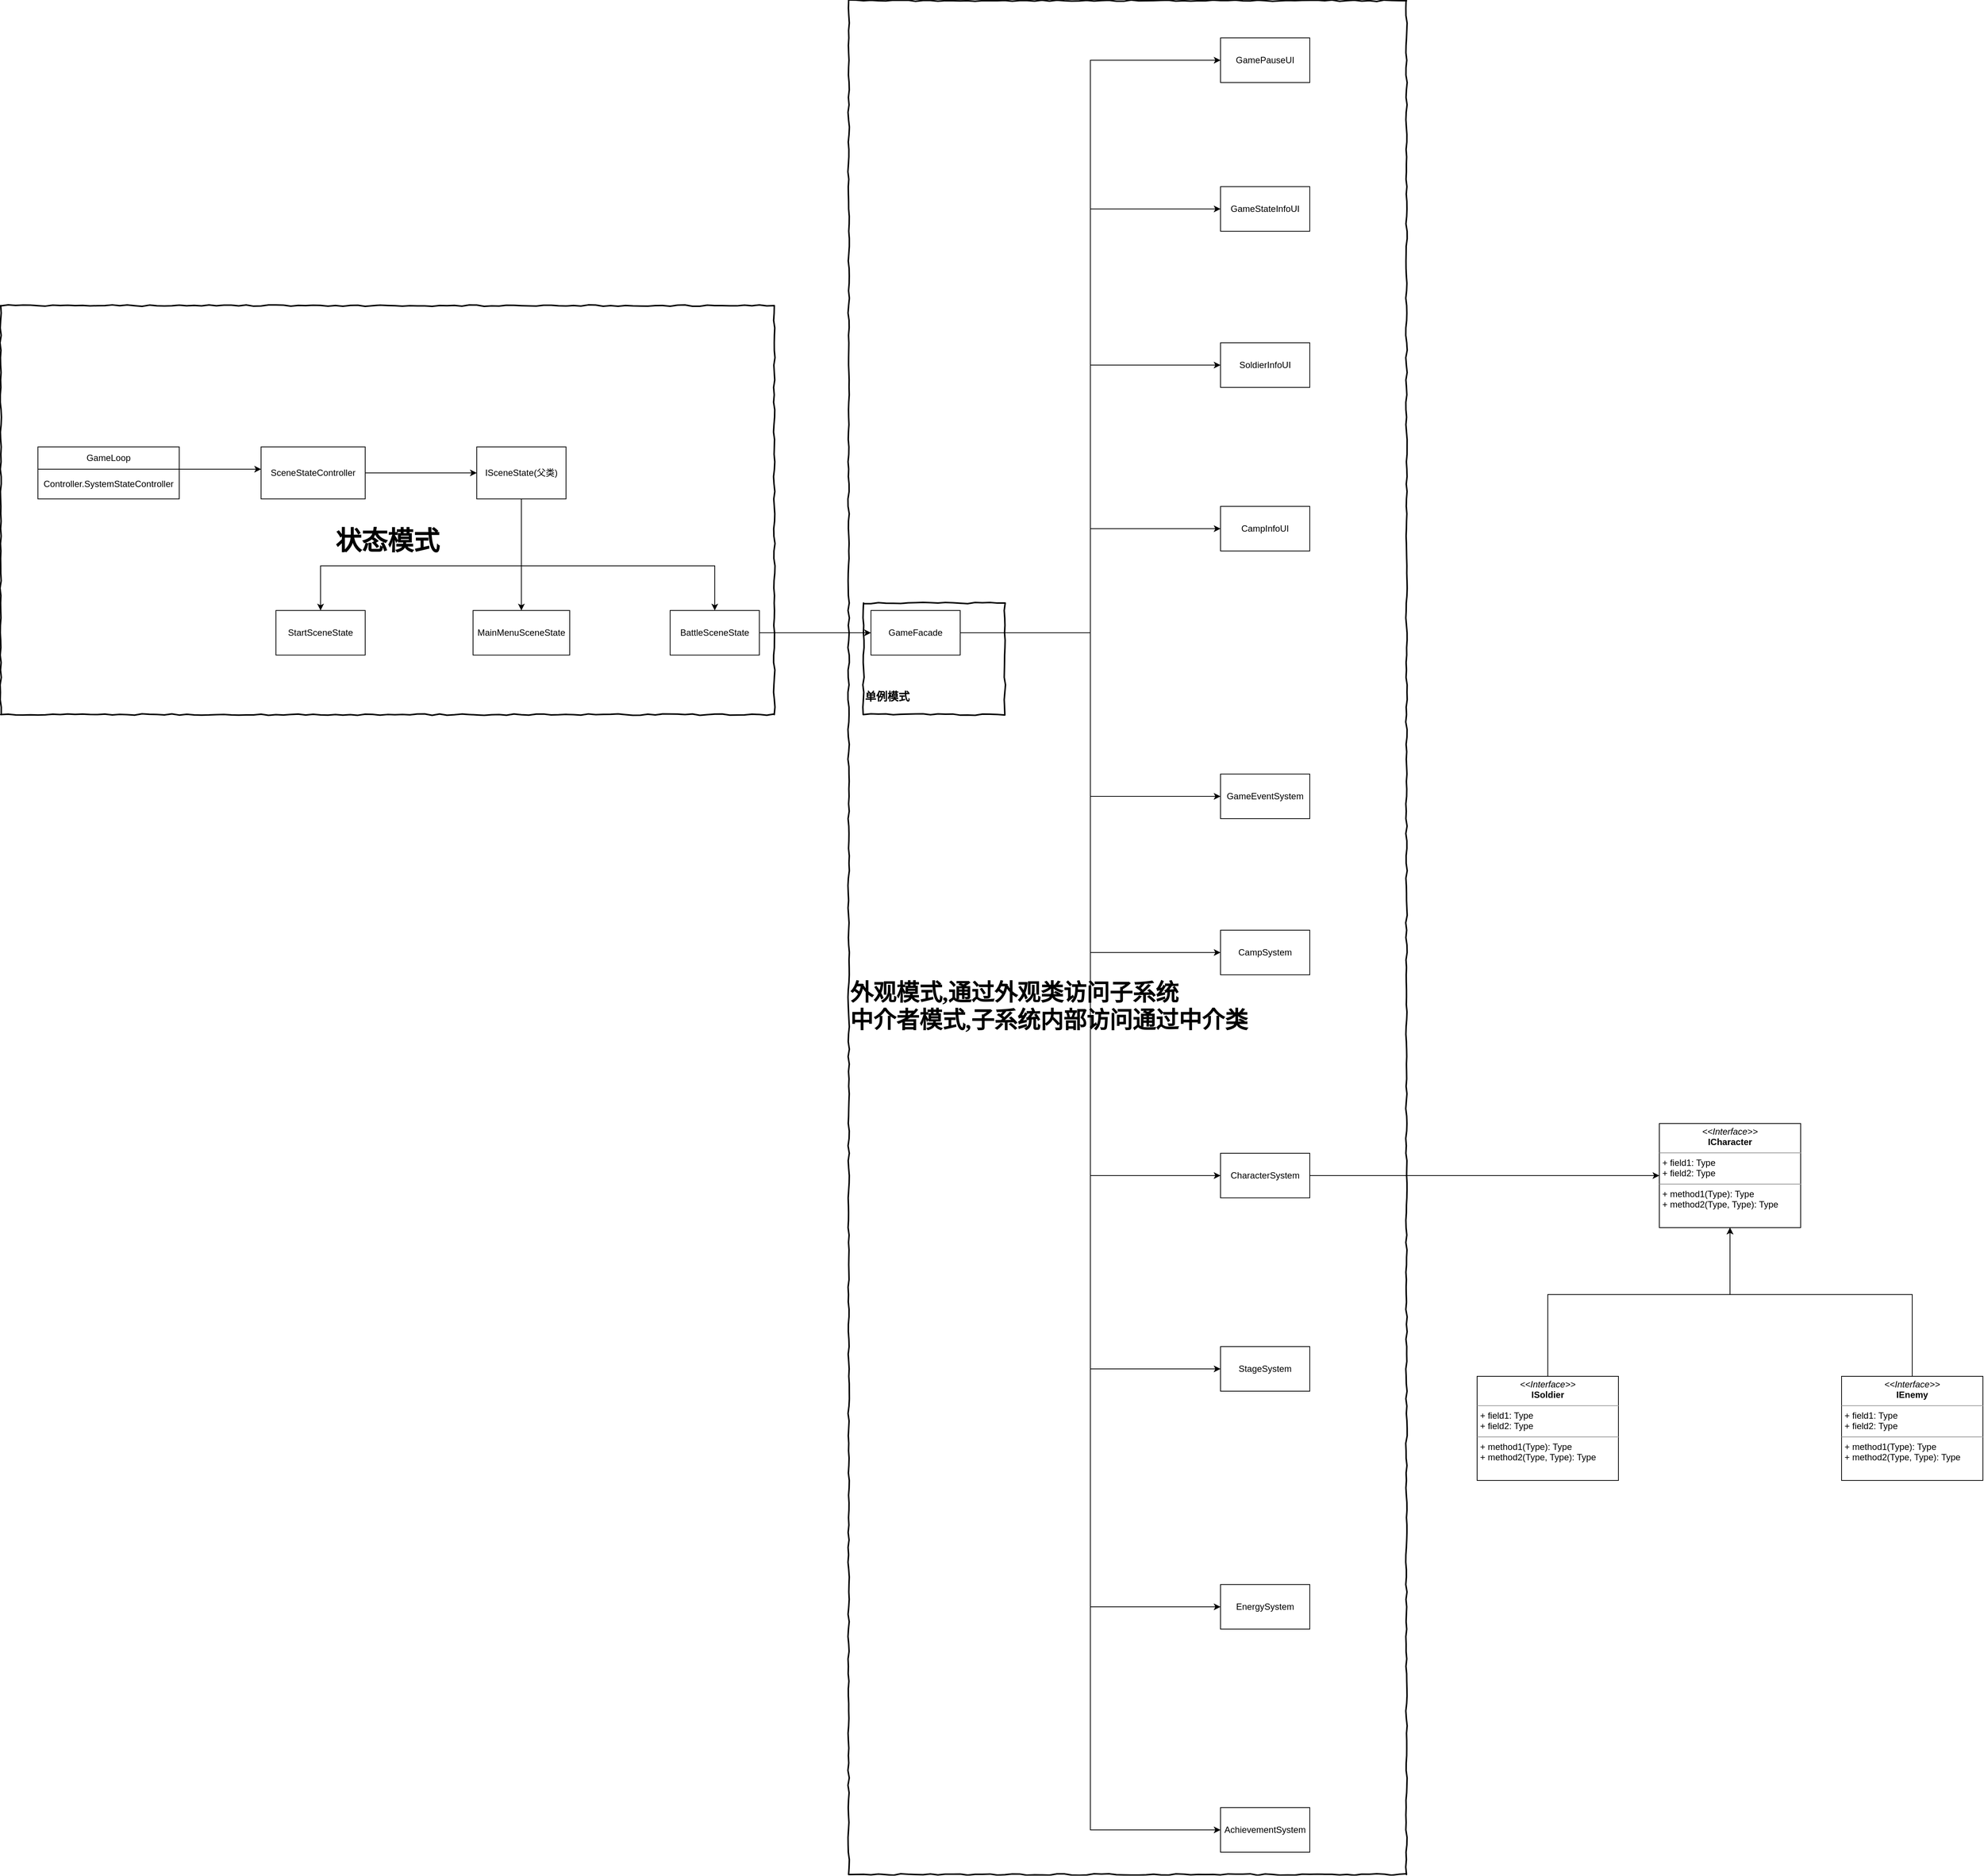<mxfile pages="1" version="11.2.4" type="github"><diagram id="328SYEydSCdozAh2rZhf" name="Page-1"><mxGraphModel dx="2062" dy="5805" grid="1" gridSize="10" guides="1" tooltips="1" connect="1" arrows="1" fold="1" page="1" pageScale="1" pageWidth="3300" pageHeight="4681" math="0" shadow="0"><root><mxCell id="0"/><mxCell id="1" parent="0"/><mxCell id="IivV3RTFd_0xX-8Bm_ZV-46" value="&lt;font style=&quot;font-size: 31px&quot;&gt;&lt;br&gt;&lt;br&gt;&lt;br&gt;&lt;br&gt;&lt;br&gt;外观模式,通过外观类访问子系统&lt;br&gt;中介者模式,子系统内部访问通过中介类&lt;br&gt;&lt;/font&gt;" style="html=1;whiteSpace=wrap;comic=1;strokeWidth=2;fontFamily=Comic Sans MS;fontStyle=1;align=left;" parent="1" vertex="1"><mxGeometry x="1220" y="-20" width="750" height="2520" as="geometry"/></mxCell><mxCell id="IivV3RTFd_0xX-8Bm_ZV-47" value="&lt;br&gt;&lt;br&gt;&lt;br&gt;&lt;br&gt;&lt;br&gt;&lt;br&gt;&lt;br&gt;&lt;font style=&quot;font-size: 15px&quot;&gt;单例模式&lt;/font&gt;" style="html=1;whiteSpace=wrap;comic=1;strokeWidth=2;fontFamily=Comic Sans MS;fontStyle=1;align=left;" parent="1" vertex="1"><mxGeometry x="1240" y="790" width="190" height="150" as="geometry"/></mxCell><mxCell id="IivV3RTFd_0xX-8Bm_ZV-24" value="&lt;div style=&quot;font-size: 35px&quot;&gt;&lt;font style=&quot;font-size: 35px&quot;&gt;&lt;br&gt;&lt;/font&gt;&lt;/div&gt;&lt;div style=&quot;font-size: 35px&quot;&gt;&lt;span&gt;&lt;font style=&quot;font-size: 35px&quot;&gt;&lt;br&gt;&lt;/font&gt;&lt;/span&gt;&lt;/div&gt;&lt;div style=&quot;font-size: 35px&quot;&gt;&lt;font style=&quot;font-size: 35px&quot;&gt;状态模式&lt;/font&gt;&lt;/div&gt;" style="html=1;whiteSpace=wrap;comic=1;strokeWidth=2;fontFamily=Comic Sans MS;fontStyle=1;align=center;" parent="1" vertex="1"><mxGeometry x="80" y="390" width="1040" height="550" as="geometry"/></mxCell><mxCell id="IivV3RTFd_0xX-8Bm_ZV-5" style="edgeStyle=orthogonalEdgeStyle;rounded=0;orthogonalLoop=1;jettySize=auto;html=1;" parent="1" source="IivV3RTFd_0xX-8Bm_ZV-1" edge="1"><mxGeometry relative="1" as="geometry"><mxPoint x="430" y="610" as="targetPoint"/><Array as="points"><mxPoint x="410" y="610"/></Array></mxGeometry></mxCell><mxCell id="IivV3RTFd_0xX-8Bm_ZV-1" value="GameLoop" style="rounded=0;whiteSpace=wrap;html=1;" parent="1" vertex="1"><mxGeometry x="130" y="580" width="190" height="30" as="geometry"/></mxCell><mxCell id="IivV3RTFd_0xX-8Bm_ZV-3" value="Controller.SystemStateController" style="rounded=0;whiteSpace=wrap;html=1;" parent="1" vertex="1"><mxGeometry x="130" y="610" width="190" height="40" as="geometry"/></mxCell><mxCell id="IivV3RTFd_0xX-8Bm_ZV-7" style="edgeStyle=orthogonalEdgeStyle;rounded=0;orthogonalLoop=1;jettySize=auto;html=1;entryX=0;entryY=0.5;entryDx=0;entryDy=0;" parent="1" source="IivV3RTFd_0xX-8Bm_ZV-6" target="IivV3RTFd_0xX-8Bm_ZV-8" edge="1"><mxGeometry relative="1" as="geometry"><mxPoint x="630" y="615" as="targetPoint"/></mxGeometry></mxCell><mxCell id="IivV3RTFd_0xX-8Bm_ZV-6" value="SceneStateController" style="rounded=0;whiteSpace=wrap;html=1;" parent="1" vertex="1"><mxGeometry x="430" y="580" width="140" height="70" as="geometry"/></mxCell><mxCell id="IivV3RTFd_0xX-8Bm_ZV-14" style="edgeStyle=orthogonalEdgeStyle;rounded=0;orthogonalLoop=1;jettySize=auto;html=1;exitX=0.5;exitY=1;exitDx=0;exitDy=0;" parent="1" source="IivV3RTFd_0xX-8Bm_ZV-8" target="IivV3RTFd_0xX-8Bm_ZV-11" edge="1"><mxGeometry relative="1" as="geometry"><Array as="points"><mxPoint x="780" y="740"/><mxPoint x="510" y="740"/></Array></mxGeometry></mxCell><mxCell id="IivV3RTFd_0xX-8Bm_ZV-15" style="edgeStyle=orthogonalEdgeStyle;rounded=0;orthogonalLoop=1;jettySize=auto;html=1;entryX=0.5;entryY=0;entryDx=0;entryDy=0;" parent="1" source="IivV3RTFd_0xX-8Bm_ZV-8" target="IivV3RTFd_0xX-8Bm_ZV-12" edge="1"><mxGeometry relative="1" as="geometry"/></mxCell><mxCell id="IivV3RTFd_0xX-8Bm_ZV-16" style="edgeStyle=orthogonalEdgeStyle;rounded=0;orthogonalLoop=1;jettySize=auto;html=1;" parent="1" source="IivV3RTFd_0xX-8Bm_ZV-8" target="IivV3RTFd_0xX-8Bm_ZV-13" edge="1"><mxGeometry relative="1" as="geometry"><Array as="points"><mxPoint x="780" y="740"/><mxPoint x="1040" y="740"/></Array></mxGeometry></mxCell><mxCell id="IivV3RTFd_0xX-8Bm_ZV-8" value="ISceneState(父类)" style="rounded=0;whiteSpace=wrap;html=1;" parent="1" vertex="1"><mxGeometry x="720" y="580" width="120" height="70" as="geometry"/></mxCell><mxCell id="IivV3RTFd_0xX-8Bm_ZV-11" value="StartSceneState" style="rounded=0;whiteSpace=wrap;html=1;" parent="1" vertex="1"><mxGeometry x="450" y="800" width="120" height="60" as="geometry"/></mxCell><mxCell id="IivV3RTFd_0xX-8Bm_ZV-12" value="MainMenuSceneState" style="rounded=0;whiteSpace=wrap;html=1;" parent="1" vertex="1"><mxGeometry x="715" y="800" width="130" height="60" as="geometry"/></mxCell><mxCell id="IivV3RTFd_0xX-8Bm_ZV-25" style="edgeStyle=orthogonalEdgeStyle;rounded=0;orthogonalLoop=1;jettySize=auto;html=1;entryX=0;entryY=0.5;entryDx=0;entryDy=0;" parent="1" source="IivV3RTFd_0xX-8Bm_ZV-13" target="IivV3RTFd_0xX-8Bm_ZV-26" edge="1"><mxGeometry relative="1" as="geometry"><mxPoint x="1240" y="830" as="targetPoint"/></mxGeometry></mxCell><mxCell id="IivV3RTFd_0xX-8Bm_ZV-13" value="BattleSceneState" style="rounded=0;whiteSpace=wrap;html=1;" parent="1" vertex="1"><mxGeometry x="980" y="800" width="120" height="60" as="geometry"/></mxCell><mxCell id="IivV3RTFd_0xX-8Bm_ZV-37" style="edgeStyle=orthogonalEdgeStyle;rounded=0;orthogonalLoop=1;jettySize=auto;html=1;entryX=0;entryY=0.5;entryDx=0;entryDy=0;" parent="1" source="IivV3RTFd_0xX-8Bm_ZV-26" target="IivV3RTFd_0xX-8Bm_ZV-28" edge="1"><mxGeometry relative="1" as="geometry"/></mxCell><mxCell id="IivV3RTFd_0xX-8Bm_ZV-38" style="edgeStyle=orthogonalEdgeStyle;rounded=0;orthogonalLoop=1;jettySize=auto;html=1;entryX=0;entryY=0.5;entryDx=0;entryDy=0;" parent="1" source="IivV3RTFd_0xX-8Bm_ZV-26" target="IivV3RTFd_0xX-8Bm_ZV-29" edge="1"><mxGeometry relative="1" as="geometry"/></mxCell><mxCell id="IivV3RTFd_0xX-8Bm_ZV-39" style="edgeStyle=orthogonalEdgeStyle;rounded=0;orthogonalLoop=1;jettySize=auto;html=1;entryX=0;entryY=0.5;entryDx=0;entryDy=0;" parent="1" source="IivV3RTFd_0xX-8Bm_ZV-26" target="IivV3RTFd_0xX-8Bm_ZV-30" edge="1"><mxGeometry relative="1" as="geometry"/></mxCell><mxCell id="IivV3RTFd_0xX-8Bm_ZV-40" style="edgeStyle=orthogonalEdgeStyle;rounded=0;orthogonalLoop=1;jettySize=auto;html=1;entryX=0;entryY=0.5;entryDx=0;entryDy=0;" parent="1" source="IivV3RTFd_0xX-8Bm_ZV-26" target="IivV3RTFd_0xX-8Bm_ZV-31" edge="1"><mxGeometry relative="1" as="geometry"/></mxCell><mxCell id="IivV3RTFd_0xX-8Bm_ZV-41" style="edgeStyle=orthogonalEdgeStyle;rounded=0;orthogonalLoop=1;jettySize=auto;html=1;entryX=0;entryY=0.5;entryDx=0;entryDy=0;" parent="1" source="IivV3RTFd_0xX-8Bm_ZV-26" target="IivV3RTFd_0xX-8Bm_ZV-32" edge="1"><mxGeometry relative="1" as="geometry"/></mxCell><mxCell id="IivV3RTFd_0xX-8Bm_ZV-42" style="edgeStyle=orthogonalEdgeStyle;rounded=0;orthogonalLoop=1;jettySize=auto;html=1;entryX=0;entryY=0.5;entryDx=0;entryDy=0;" parent="1" source="IivV3RTFd_0xX-8Bm_ZV-26" target="IivV3RTFd_0xX-8Bm_ZV-33" edge="1"><mxGeometry relative="1" as="geometry"/></mxCell><mxCell id="IivV3RTFd_0xX-8Bm_ZV-43" style="edgeStyle=orthogonalEdgeStyle;rounded=0;orthogonalLoop=1;jettySize=auto;html=1;entryX=0;entryY=0.5;entryDx=0;entryDy=0;" parent="1" source="IivV3RTFd_0xX-8Bm_ZV-26" target="IivV3RTFd_0xX-8Bm_ZV-34" edge="1"><mxGeometry relative="1" as="geometry"/></mxCell><mxCell id="IivV3RTFd_0xX-8Bm_ZV-44" style="edgeStyle=orthogonalEdgeStyle;rounded=0;orthogonalLoop=1;jettySize=auto;html=1;entryX=0;entryY=0.5;entryDx=0;entryDy=0;" parent="1" source="IivV3RTFd_0xX-8Bm_ZV-26" target="IivV3RTFd_0xX-8Bm_ZV-35" edge="1"><mxGeometry relative="1" as="geometry"/></mxCell><mxCell id="IivV3RTFd_0xX-8Bm_ZV-45" style="edgeStyle=orthogonalEdgeStyle;rounded=0;orthogonalLoop=1;jettySize=auto;html=1;entryX=0;entryY=0.5;entryDx=0;entryDy=0;" parent="1" source="IivV3RTFd_0xX-8Bm_ZV-26" target="IivV3RTFd_0xX-8Bm_ZV-27" edge="1"><mxGeometry relative="1" as="geometry"/></mxCell><mxCell id="wADAR3zxIw2LBWZPUKkN-1" style="edgeStyle=orthogonalEdgeStyle;rounded=0;orthogonalLoop=1;jettySize=auto;html=1;entryX=0;entryY=0.5;entryDx=0;entryDy=0;" edge="1" parent="1" source="IivV3RTFd_0xX-8Bm_ZV-26" target="IivV3RTFd_0xX-8Bm_ZV-36"><mxGeometry relative="1" as="geometry"/></mxCell><mxCell id="IivV3RTFd_0xX-8Bm_ZV-26" value="GameFacade" style="rounded=0;whiteSpace=wrap;html=1;" parent="1" vertex="1"><mxGeometry x="1250" y="800" width="120" height="60" as="geometry"/></mxCell><mxCell id="IivV3RTFd_0xX-8Bm_ZV-27" value="GamePauseUI" style="rounded=0;whiteSpace=wrap;html=1;" parent="1" vertex="1"><mxGeometry x="1720" y="30" width="120" height="60" as="geometry"/></mxCell><mxCell id="IivV3RTFd_0xX-8Bm_ZV-28" value="GameStateInfoUI" style="rounded=0;whiteSpace=wrap;html=1;" parent="1" vertex="1"><mxGeometry x="1720" y="230" width="120" height="60" as="geometry"/></mxCell><mxCell id="IivV3RTFd_0xX-8Bm_ZV-29" value="SoldierInfoUI" style="rounded=0;whiteSpace=wrap;html=1;" parent="1" vertex="1"><mxGeometry x="1720" y="440" width="120" height="60" as="geometry"/></mxCell><mxCell id="IivV3RTFd_0xX-8Bm_ZV-30" value="CampInfoUI" style="rounded=0;whiteSpace=wrap;html=1;" parent="1" vertex="1"><mxGeometry x="1720" y="660" width="120" height="60" as="geometry"/></mxCell><mxCell id="IivV3RTFd_0xX-8Bm_ZV-31" value="GameEventSystem" style="rounded=0;whiteSpace=wrap;html=1;" parent="1" vertex="1"><mxGeometry x="1720" y="1020" width="120" height="60" as="geometry"/></mxCell><mxCell id="IivV3RTFd_0xX-8Bm_ZV-32" value="CampSystem" style="rounded=0;whiteSpace=wrap;html=1;" parent="1" vertex="1"><mxGeometry x="1720" y="1230" width="120" height="60" as="geometry"/></mxCell><mxCell id="wADAR3zxIw2LBWZPUKkN-15" style="edgeStyle=orthogonalEdgeStyle;rounded=0;orthogonalLoop=1;jettySize=auto;html=1;" edge="1" parent="1" source="IivV3RTFd_0xX-8Bm_ZV-33"><mxGeometry relative="1" as="geometry"><mxPoint x="2310" y="1560" as="targetPoint"/></mxGeometry></mxCell><mxCell id="IivV3RTFd_0xX-8Bm_ZV-33" value="CharacterSystem" style="rounded=0;whiteSpace=wrap;html=1;" parent="1" vertex="1"><mxGeometry x="1720" y="1530" width="120" height="60" as="geometry"/></mxCell><mxCell id="IivV3RTFd_0xX-8Bm_ZV-34" value="StageSystem" style="rounded=0;whiteSpace=wrap;html=1;" parent="1" vertex="1"><mxGeometry x="1720" y="1790" width="120" height="60" as="geometry"/></mxCell><mxCell id="IivV3RTFd_0xX-8Bm_ZV-35" value="EnergySystem" style="rounded=0;whiteSpace=wrap;html=1;" parent="1" vertex="1"><mxGeometry x="1720" y="2110" width="120" height="60" as="geometry"/></mxCell><mxCell id="IivV3RTFd_0xX-8Bm_ZV-36" value="AchievementSystem" style="rounded=0;whiteSpace=wrap;html=1;" parent="1" vertex="1"><mxGeometry x="1720" y="2410" width="120" height="60" as="geometry"/></mxCell><mxCell id="wADAR3zxIw2LBWZPUKkN-19" value="&lt;p style=&quot;margin: 0px ; margin-top: 4px ; text-align: center&quot;&gt;&lt;i&gt;&amp;lt;&amp;lt;Interface&amp;gt;&amp;gt;&lt;/i&gt;&lt;br&gt;&lt;b&gt;ICharacter&lt;/b&gt;&lt;/p&gt;&lt;hr size=&quot;1&quot;&gt;&lt;p style=&quot;margin: 0px ; margin-left: 4px&quot;&gt;+ field1: Type&lt;br&gt;+ field2: Type&lt;/p&gt;&lt;hr size=&quot;1&quot;&gt;&lt;p style=&quot;margin: 0px ; margin-left: 4px&quot;&gt;+ method1(Type): Type&lt;br&gt;+ method2(Type, Type): Type&lt;/p&gt;" style="verticalAlign=top;align=left;overflow=fill;fontSize=12;fontFamily=Helvetica;html=1;" vertex="1" parent="1"><mxGeometry x="2310" y="1490" width="190" height="140" as="geometry"/></mxCell><mxCell id="wADAR3zxIw2LBWZPUKkN-23" style="edgeStyle=orthogonalEdgeStyle;rounded=0;orthogonalLoop=1;jettySize=auto;html=1;entryX=0.5;entryY=1;entryDx=0;entryDy=0;" edge="1" parent="1" source="wADAR3zxIw2LBWZPUKkN-20" target="wADAR3zxIw2LBWZPUKkN-19"><mxGeometry relative="1" as="geometry"><mxPoint x="2170" y="1800" as="targetPoint"/><Array as="points"><mxPoint x="2160" y="1720"/><mxPoint x="2405" y="1720"/></Array></mxGeometry></mxCell><mxCell id="wADAR3zxIw2LBWZPUKkN-20" value="&lt;p style=&quot;margin: 0px ; margin-top: 4px ; text-align: center&quot;&gt;&lt;i&gt;&amp;lt;&amp;lt;Interface&amp;gt;&amp;gt;&lt;/i&gt;&lt;br&gt;&lt;b&gt;ISoldier&lt;/b&gt;&lt;/p&gt;&lt;hr size=&quot;1&quot;&gt;&lt;p style=&quot;margin: 0px ; margin-left: 4px&quot;&gt;+ field1: Type&lt;br&gt;+ field2: Type&lt;/p&gt;&lt;hr size=&quot;1&quot;&gt;&lt;p style=&quot;margin: 0px ; margin-left: 4px&quot;&gt;+ method1(Type): Type&lt;br&gt;+ method2(Type, Type): Type&lt;/p&gt;" style="verticalAlign=top;align=left;overflow=fill;fontSize=12;fontFamily=Helvetica;html=1;" vertex="1" parent="1"><mxGeometry x="2065" y="1830" width="190" height="140" as="geometry"/></mxCell><mxCell id="wADAR3zxIw2LBWZPUKkN-24" style="edgeStyle=orthogonalEdgeStyle;rounded=0;orthogonalLoop=1;jettySize=auto;html=1;entryX=0.5;entryY=1;entryDx=0;entryDy=0;" edge="1" parent="1" source="wADAR3zxIw2LBWZPUKkN-21" target="wADAR3zxIw2LBWZPUKkN-19"><mxGeometry relative="1" as="geometry"><Array as="points"><mxPoint x="2650" y="1720"/><mxPoint x="2405" y="1720"/></Array></mxGeometry></mxCell><mxCell id="wADAR3zxIw2LBWZPUKkN-21" value="&lt;p style=&quot;margin: 0px ; margin-top: 4px ; text-align: center&quot;&gt;&lt;i&gt;&amp;lt;&amp;lt;Interface&amp;gt;&amp;gt;&lt;/i&gt;&lt;br&gt;&lt;b&gt;IEnemy&lt;/b&gt;&lt;/p&gt;&lt;hr size=&quot;1&quot;&gt;&lt;p style=&quot;margin: 0px ; margin-left: 4px&quot;&gt;+ field1: Type&lt;br&gt;+ field2: Type&lt;/p&gt;&lt;hr size=&quot;1&quot;&gt;&lt;p style=&quot;margin: 0px ; margin-left: 4px&quot;&gt;+ method1(Type): Type&lt;br&gt;+ method2(Type, Type): Type&lt;/p&gt;" style="verticalAlign=top;align=left;overflow=fill;fontSize=12;fontFamily=Helvetica;html=1;" vertex="1" parent="1"><mxGeometry x="2555" y="1830" width="190" height="140" as="geometry"/></mxCell></root></mxGraphModel></diagram></mxfile>